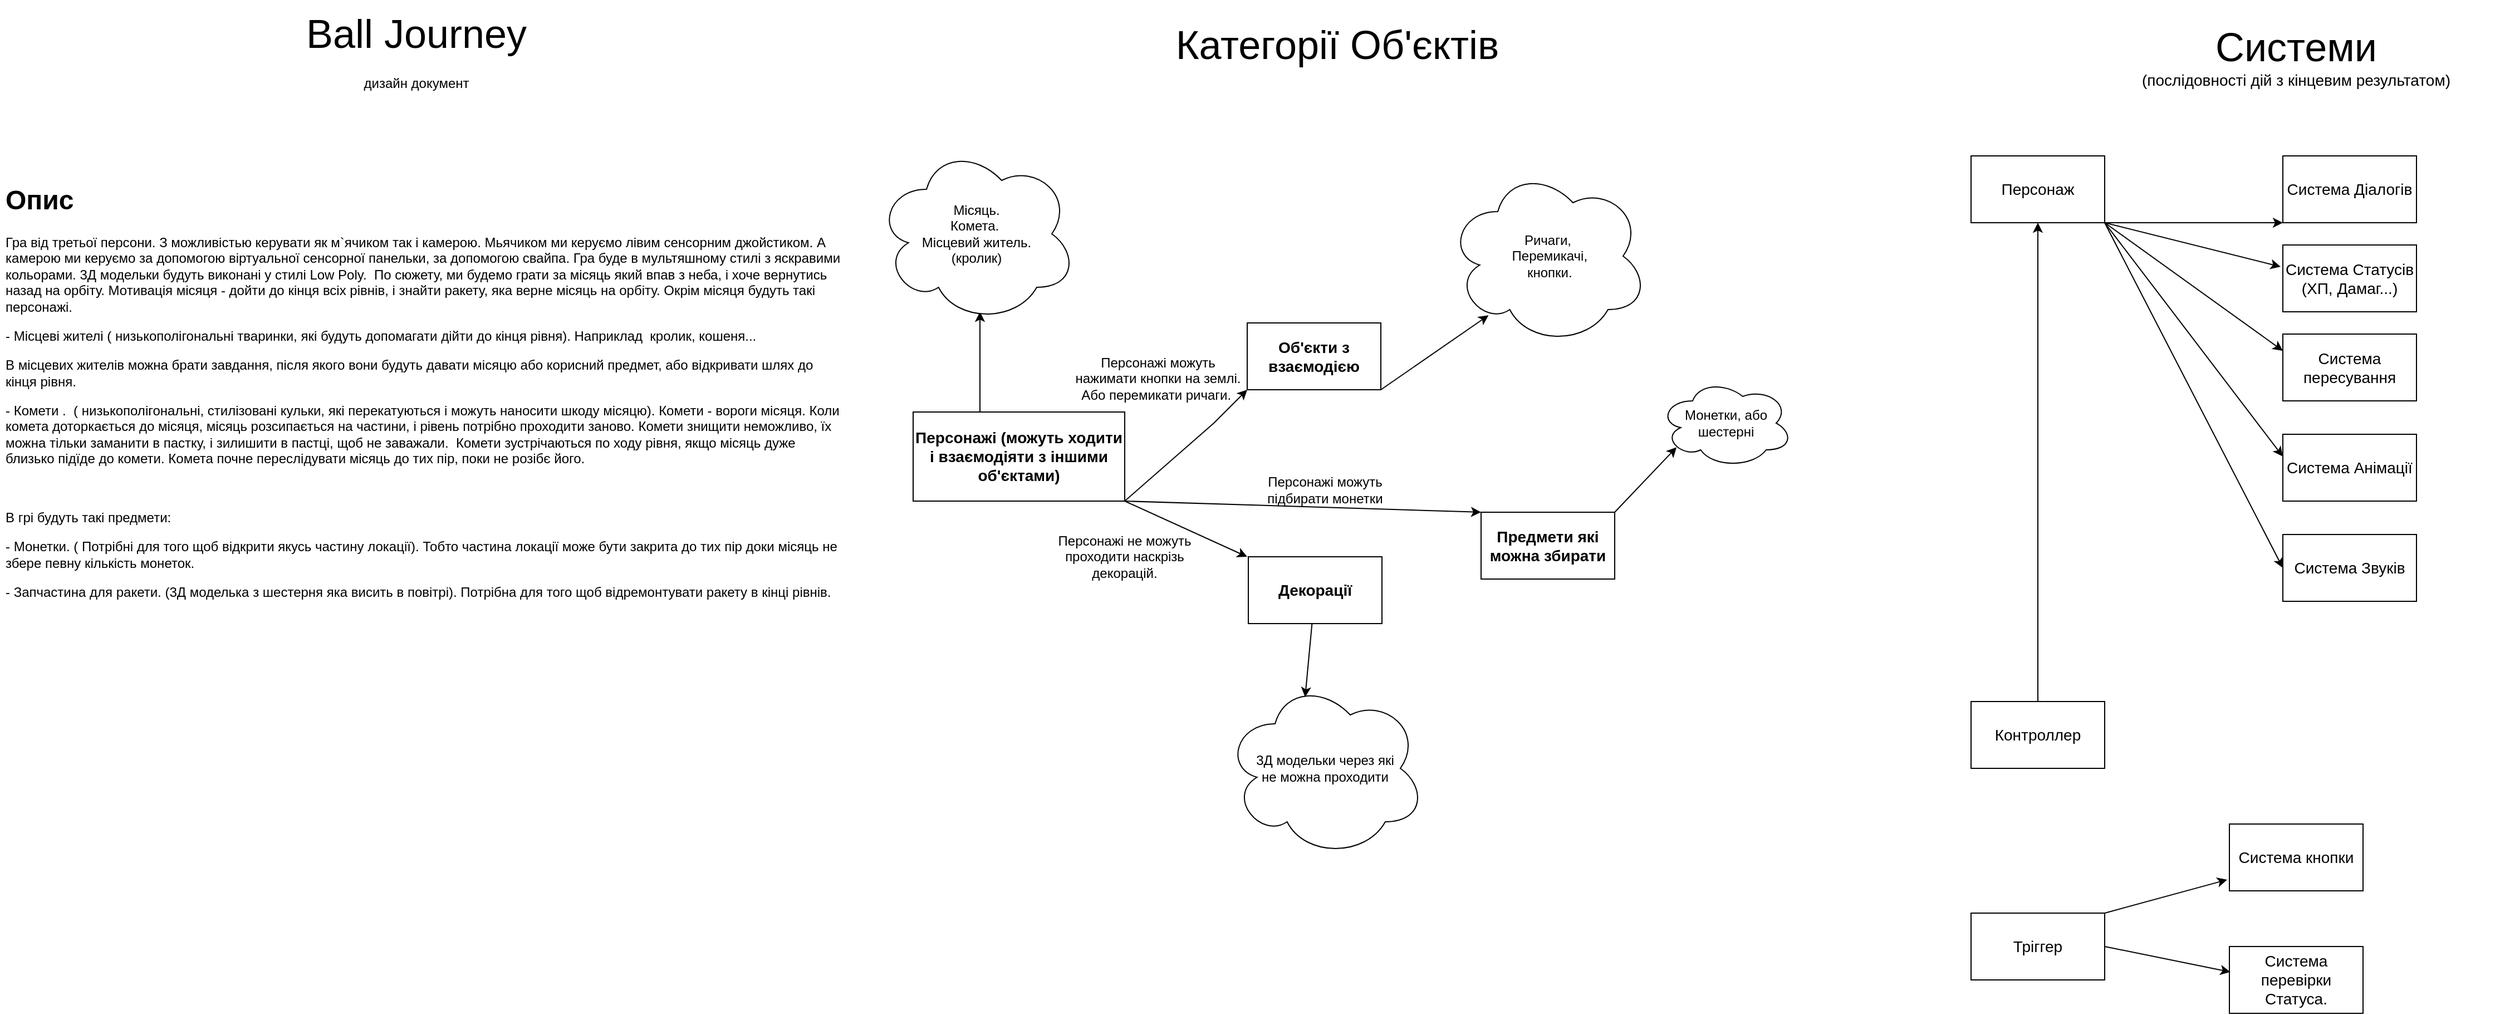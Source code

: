 <mxfile version="20.5.1" type="device" pages="2"><diagram id="SOkKu9OfP9BUcfpMtYfv" name="Основна концепція"><mxGraphModel dx="1237" dy="690" grid="1" gridSize="10" guides="1" tooltips="1" connect="1" arrows="1" fold="1" page="1" pageScale="1" pageWidth="827" pageHeight="1169" math="0" shadow="0"><root><mxCell id="0"/><mxCell id="1" parent="0"/><mxCell id="ma80nC4U53I3C6t8MB85-2" value="&lt;font style=&quot;font-size: 36px;&quot;&gt;Ball Journey&lt;/font&gt;" style="text;html=1;strokeColor=none;fillColor=none;align=center;verticalAlign=middle;whiteSpace=wrap;rounded=0;" vertex="1" parent="1"><mxGeometry x="299" y="40" width="230" height="60" as="geometry"/></mxCell><mxCell id="ma80nC4U53I3C6t8MB85-3" value="&lt;font style=&quot;font-size: 12px;&quot;&gt;дизайн документ&lt;/font&gt;" style="text;html=1;strokeColor=none;fillColor=none;align=center;verticalAlign=middle;whiteSpace=wrap;rounded=0;" vertex="1" parent="1"><mxGeometry x="324" y="100" width="180" height="30" as="geometry"/></mxCell><mxCell id="ma80nC4U53I3C6t8MB85-4" value="&lt;h1&gt;Опис&lt;/h1&gt;&lt;p&gt;Гра від третьої персони. З можливістью керувати як м`ячиком так і камерою. Мьячиком ми керуємо лівим сенсорним джойстиком. А камерою ми керуємо за допомогою віртуальної сенсорної панельки, за допомогою свайпа. Гра буде в мультяшному стилі з яскравими кольорами. 3Д модельки будуть виконані у стилі Low Poly.&amp;nbsp; По сюжету, ми будемо грати за місяць який впав з неба, і хоче вернутись назад на орбіту. Мотивація місяця - дойти до кінця всіх рівнів, і знайти ракету, яка верне місяць на орбіту. Окрім місяця будуть такі персонажі.&amp;nbsp;&lt;/p&gt;&lt;p&gt;- Місцеві жителі ( низькополігональні тваринки, які будуть допомагати дійти до кінця рівня). Наприклад&amp;nbsp; кролик, кошеня...&lt;/p&gt;&lt;p&gt;В місцевих жителів можна брати завдання, після якого вони будуть давати місяцю або корисний предмет, або відкривати шлях до кінця рівня.&amp;nbsp;&lt;/p&gt;&lt;p&gt;- Комети .&amp;nbsp; ( низькополігональні, стилізовані кульки, які перекатуються і можуть наносити шкоду місяцю). Комети - вороги місяця. Коли комета доторкається до місяця, місяць розсипається на частини, і рівень потрібно проходити заново. Комети знищити неможливо, їх можна тільки заманити в пастку, і зилишити в пастці, щоб не заважали.&amp;nbsp; Комети зустрічаються по ходу рівня, якщо місяць дуже близько підїде до комети. Комета почне переслідувати місяць до тих пір, поки не розібє його.&amp;nbsp;&lt;/p&gt;&lt;p&gt;&lt;br&gt;&lt;/p&gt;&lt;p&gt;В грі будуть такі предмети:&lt;/p&gt;&lt;p&gt;- Монетки. ( Потрібні для того щоб відкрити якусь частину локації). Тобто частина локації може бути закрита до тих пір доки місяць не збере певну кількість монеток.&amp;nbsp;&lt;/p&gt;&lt;p&gt;- Запчастина для ракети. (3Д моделька з шестерня яка висить в повітрі). Потрібна для того щоб відремонтувати ракету в кінці рівнів.&amp;nbsp;&lt;/p&gt;" style="text;html=1;strokeColor=none;fillColor=none;spacing=5;spacingTop=-20;whiteSpace=wrap;overflow=hidden;rounded=0;fontSize=12;" vertex="1" parent="1"><mxGeometry x="40" y="200" width="760" height="450" as="geometry"/></mxCell><mxCell id="ma80nC4U53I3C6t8MB85-5" value="&lt;span style=&quot;font-size: 36px;&quot;&gt;Категорії Об'єктів&lt;/span&gt;" style="text;html=1;strokeColor=none;fillColor=none;align=center;verticalAlign=middle;whiteSpace=wrap;rounded=0;" vertex="1" parent="1"><mxGeometry x="1059" y="50" width="364" height="60" as="geometry"/></mxCell><mxCell id="ma80nC4U53I3C6t8MB85-6" value="&lt;b&gt;&lt;font style=&quot;font-size: 14px;&quot;&gt;Персонажі (можуть ходити і взаємодіяти з іншими об'єктами)&lt;/font&gt;&lt;/b&gt;" style="rounded=0;whiteSpace=wrap;html=1;fontSize=12;" vertex="1" parent="1"><mxGeometry x="860" y="410" width="190" height="80" as="geometry"/></mxCell><mxCell id="ma80nC4U53I3C6t8MB85-7" value="&lt;b&gt;&lt;font style=&quot;font-size: 14px;&quot;&gt;Предмети які можна збирати&lt;/font&gt;&lt;/b&gt;" style="rounded=0;whiteSpace=wrap;html=1;fontSize=12;" vertex="1" parent="1"><mxGeometry x="1370" y="500" width="120" height="60" as="geometry"/></mxCell><mxCell id="ma80nC4U53I3C6t8MB85-8" value="" style="endArrow=classic;html=1;rounded=0;fontSize=12;entryX=0.13;entryY=0.77;entryDx=0;entryDy=0;entryPerimeter=0;" edge="1" parent="1" target="ma80nC4U53I3C6t8MB85-9"><mxGeometry width="50" height="50" relative="1" as="geometry"><mxPoint x="1490" y="500" as="sourcePoint"/><mxPoint x="1540" y="450" as="targetPoint"/></mxGeometry></mxCell><mxCell id="ma80nC4U53I3C6t8MB85-9" value="Монетки, або шестерні" style="ellipse;shape=cloud;whiteSpace=wrap;html=1;fontSize=12;" vertex="1" parent="1"><mxGeometry x="1530" y="380" width="120" height="80" as="geometry"/></mxCell><mxCell id="ma80nC4U53I3C6t8MB85-10" value="&lt;b&gt;&lt;font style=&quot;font-size: 14px;&quot;&gt;Об'єкти з взаємодією&lt;/font&gt;&lt;/b&gt;" style="rounded=0;whiteSpace=wrap;html=1;fontSize=12;" vertex="1" parent="1"><mxGeometry x="1160" y="330" width="120" height="60" as="geometry"/></mxCell><mxCell id="ma80nC4U53I3C6t8MB85-11" value="&lt;b&gt;&lt;font style=&quot;font-size: 14px;&quot;&gt;Декорації&lt;/font&gt;&lt;/b&gt;" style="rounded=0;whiteSpace=wrap;html=1;fontSize=12;" vertex="1" parent="1"><mxGeometry x="1161" y="540" width="120" height="60" as="geometry"/></mxCell><mxCell id="ma80nC4U53I3C6t8MB85-12" value="" style="endArrow=classic;html=1;rounded=0;fontSize=12;exitX=1;exitY=1;exitDx=0;exitDy=0;" edge="1" parent="1" source="ma80nC4U53I3C6t8MB85-6"><mxGeometry width="50" height="50" relative="1" as="geometry"><mxPoint x="1030" y="580" as="sourcePoint"/><mxPoint x="1160" y="540" as="targetPoint"/></mxGeometry></mxCell><mxCell id="ma80nC4U53I3C6t8MB85-13" value="Персонажі не можуть проходити наскрізь декорацій." style="text;html=1;strokeColor=none;fillColor=none;align=center;verticalAlign=middle;whiteSpace=wrap;rounded=0;fontSize=12;" vertex="1" parent="1"><mxGeometry x="970" y="500" width="160" height="80" as="geometry"/></mxCell><mxCell id="ma80nC4U53I3C6t8MB85-14" value="" style="endArrow=classic;html=1;rounded=0;fontSize=12;exitX=1;exitY=1;exitDx=0;exitDy=0;entryX=0;entryY=1;entryDx=0;entryDy=0;" edge="1" parent="1" source="ma80nC4U53I3C6t8MB85-6" target="ma80nC4U53I3C6t8MB85-10"><mxGeometry width="50" height="50" relative="1" as="geometry"><mxPoint x="1050" y="490" as="sourcePoint"/><mxPoint x="1160" y="540" as="targetPoint"/><Array as="points"><mxPoint x="1130" y="420"/></Array></mxGeometry></mxCell><mxCell id="ma80nC4U53I3C6t8MB85-15" value="Персонажі можуть нажимати кнопки на землі.&lt;br&gt;Або перемикати ричаги.&amp;nbsp;" style="text;html=1;strokeColor=none;fillColor=none;align=center;verticalAlign=middle;whiteSpace=wrap;rounded=0;fontSize=12;" vertex="1" parent="1"><mxGeometry x="1000" y="340" width="160" height="80" as="geometry"/></mxCell><mxCell id="ma80nC4U53I3C6t8MB85-16" value="Ричаги,&lt;br&gt;&amp;nbsp;Перемикачі,&lt;br&gt;&amp;nbsp;кнопки." style="ellipse;shape=cloud;whiteSpace=wrap;html=1;fontSize=12;" vertex="1" parent="1"><mxGeometry x="1340" y="190" width="180" height="160" as="geometry"/></mxCell><mxCell id="ma80nC4U53I3C6t8MB85-17" value="" style="endArrow=classic;html=1;rounded=0;fontSize=12;exitX=1;exitY=1;exitDx=0;exitDy=0;entryX=0.204;entryY=0.832;entryDx=0;entryDy=0;entryPerimeter=0;" edge="1" parent="1" source="ma80nC4U53I3C6t8MB85-10" target="ma80nC4U53I3C6t8MB85-16"><mxGeometry width="50" height="50" relative="1" as="geometry"><mxPoint x="1300" y="430" as="sourcePoint"/><mxPoint x="1350" y="380" as="targetPoint"/></mxGeometry></mxCell><mxCell id="ma80nC4U53I3C6t8MB85-18" value="" style="endArrow=classic;html=1;rounded=0;fontSize=12;" edge="1" parent="1"><mxGeometry width="50" height="50" relative="1" as="geometry"><mxPoint x="920" y="410" as="sourcePoint"/><mxPoint x="920" y="320" as="targetPoint"/></mxGeometry></mxCell><mxCell id="ma80nC4U53I3C6t8MB85-19" value="Місяць. &lt;br&gt;Комета.&amp;nbsp;&lt;br&gt;Місцевий житель.&lt;br&gt;(кролик)" style="ellipse;shape=cloud;whiteSpace=wrap;html=1;fontSize=12;" vertex="1" parent="1"><mxGeometry x="827" y="170" width="180" height="160" as="geometry"/></mxCell><mxCell id="ma80nC4U53I3C6t8MB85-21" value="3Д модельки через які&lt;br&gt;не можна проходити" style="ellipse;shape=cloud;whiteSpace=wrap;html=1;fontSize=12;" vertex="1" parent="1"><mxGeometry x="1140" y="650" width="180" height="160" as="geometry"/></mxCell><mxCell id="ma80nC4U53I3C6t8MB85-23" value="" style="endArrow=classic;html=1;rounded=0;fontSize=12;entryX=0.4;entryY=0.1;entryDx=0;entryDy=0;entryPerimeter=0;" edge="1" parent="1" source="ma80nC4U53I3C6t8MB85-11" target="ma80nC4U53I3C6t8MB85-21"><mxGeometry width="50" height="50" relative="1" as="geometry"><mxPoint x="1240" y="670" as="sourcePoint"/><mxPoint x="1290" y="620" as="targetPoint"/></mxGeometry></mxCell><mxCell id="ma80nC4U53I3C6t8MB85-25" value="" style="endArrow=classic;html=1;rounded=0;fontSize=12;exitX=1;exitY=1;exitDx=0;exitDy=0;entryX=0;entryY=0;entryDx=0;entryDy=0;" edge="1" parent="1" source="ma80nC4U53I3C6t8MB85-6" target="ma80nC4U53I3C6t8MB85-7"><mxGeometry width="50" height="50" relative="1" as="geometry"><mxPoint x="1240" y="480" as="sourcePoint"/><mxPoint x="1290" y="430" as="targetPoint"/></mxGeometry></mxCell><mxCell id="ma80nC4U53I3C6t8MB85-26" value="Персонажі можуть підбирати монетки" style="text;html=1;strokeColor=none;fillColor=none;align=center;verticalAlign=middle;whiteSpace=wrap;rounded=0;fontSize=12;" vertex="1" parent="1"><mxGeometry x="1150" y="440" width="160" height="80" as="geometry"/></mxCell><mxCell id="ma80nC4U53I3C6t8MB85-27" value="&lt;span style=&quot;font-size: 36px;&quot;&gt;Системи&lt;/span&gt;&lt;br&gt;&lt;font style=&quot;font-size: 14px;&quot;&gt;(послідовності дій з кінцевим результатом)&lt;/font&gt;" style="text;html=1;strokeColor=none;fillColor=none;align=center;verticalAlign=middle;whiteSpace=wrap;rounded=0;" vertex="1" parent="1"><mxGeometry x="1920" y="60" width="364" height="60" as="geometry"/></mxCell><mxCell id="JJqqafCvMpGLzVb-RVLX-1" value="Персонаж" style="rounded=0;whiteSpace=wrap;html=1;fontSize=14;" vertex="1" parent="1"><mxGeometry x="1810" y="180" width="120" height="60" as="geometry"/></mxCell><mxCell id="JJqqafCvMpGLzVb-RVLX-2" value="Система пересування" style="rounded=0;whiteSpace=wrap;html=1;fontSize=14;" vertex="1" parent="1"><mxGeometry x="2090" y="340" width="120" height="60" as="geometry"/></mxCell><mxCell id="JJqqafCvMpGLzVb-RVLX-3" value="Система Анімації" style="rounded=0;whiteSpace=wrap;html=1;fontSize=14;" vertex="1" parent="1"><mxGeometry x="2090" y="430" width="120" height="60" as="geometry"/></mxCell><mxCell id="JJqqafCvMpGLzVb-RVLX-4" value="Система Звуків" style="rounded=0;whiteSpace=wrap;html=1;fontSize=14;" vertex="1" parent="1"><mxGeometry x="2090" y="520" width="120" height="60" as="geometry"/></mxCell><mxCell id="JJqqafCvMpGLzVb-RVLX-5" value="Система Статусів&lt;br&gt;(ХП, Дамаг...)" style="rounded=0;whiteSpace=wrap;html=1;fontSize=14;" vertex="1" parent="1"><mxGeometry x="2090" y="260" width="120" height="60" as="geometry"/></mxCell><mxCell id="JJqqafCvMpGLzVb-RVLX-6" value="Система Діалогів" style="rounded=0;whiteSpace=wrap;html=1;fontSize=14;" vertex="1" parent="1"><mxGeometry x="2090" y="180" width="120" height="60" as="geometry"/></mxCell><mxCell id="JJqqafCvMpGLzVb-RVLX-7" value="" style="endArrow=classic;html=1;rounded=0;fontSize=14;entryX=0;entryY=1;entryDx=0;entryDy=0;" edge="1" parent="1" target="JJqqafCvMpGLzVb-RVLX-6"><mxGeometry width="50" height="50" relative="1" as="geometry"><mxPoint x="1930" y="240" as="sourcePoint"/><mxPoint x="1980" y="190" as="targetPoint"/></mxGeometry></mxCell><mxCell id="JJqqafCvMpGLzVb-RVLX-8" value="" style="endArrow=classic;html=1;rounded=0;fontSize=14;entryX=-0.017;entryY=0.325;entryDx=0;entryDy=0;entryPerimeter=0;" edge="1" parent="1" target="JJqqafCvMpGLzVb-RVLX-5"><mxGeometry width="50" height="50" relative="1" as="geometry"><mxPoint x="1930" y="240" as="sourcePoint"/><mxPoint x="2070" y="269.75" as="targetPoint"/></mxGeometry></mxCell><mxCell id="JJqqafCvMpGLzVb-RVLX-9" value="" style="endArrow=classic;html=1;rounded=0;fontSize=14;entryX=0;entryY=0.25;entryDx=0;entryDy=0;" edge="1" parent="1" target="JJqqafCvMpGLzVb-RVLX-2"><mxGeometry width="50" height="50" relative="1" as="geometry"><mxPoint x="1930" y="240" as="sourcePoint"/><mxPoint x="2090" y="369.5" as="targetPoint"/></mxGeometry></mxCell><mxCell id="JJqqafCvMpGLzVb-RVLX-10" value="" style="endArrow=classic;html=1;rounded=0;fontSize=14;entryX=0;entryY=0.333;entryDx=0;entryDy=0;entryPerimeter=0;" edge="1" parent="1" target="JJqqafCvMpGLzVb-RVLX-3"><mxGeometry width="50" height="50" relative="1" as="geometry"><mxPoint x="1930" y="240" as="sourcePoint"/><mxPoint x="2068" y="455" as="targetPoint"/></mxGeometry></mxCell><mxCell id="JJqqafCvMpGLzVb-RVLX-11" value="" style="endArrow=classic;html=1;rounded=0;fontSize=14;entryX=0;entryY=0.5;entryDx=0;entryDy=0;exitX=1;exitY=1;exitDx=0;exitDy=0;" edge="1" parent="1" source="JJqqafCvMpGLzVb-RVLX-1" target="JJqqafCvMpGLzVb-RVLX-4"><mxGeometry width="50" height="50" relative="1" as="geometry"><mxPoint x="1908" y="350.02" as="sourcePoint"/><mxPoint x="2068" y="560" as="targetPoint"/></mxGeometry></mxCell><mxCell id="JJqqafCvMpGLzVb-RVLX-13" style="edgeStyle=orthogonalEdgeStyle;rounded=0;orthogonalLoop=1;jettySize=auto;html=1;entryX=0.5;entryY=1;entryDx=0;entryDy=0;fontSize=14;" edge="1" parent="1" source="JJqqafCvMpGLzVb-RVLX-12" target="JJqqafCvMpGLzVb-RVLX-1"><mxGeometry relative="1" as="geometry"/></mxCell><mxCell id="JJqqafCvMpGLzVb-RVLX-12" value="Контроллер" style="rounded=0;whiteSpace=wrap;html=1;fontSize=14;" vertex="1" parent="1"><mxGeometry x="1810" y="670" width="120" height="60" as="geometry"/></mxCell><mxCell id="JJqqafCvMpGLzVb-RVLX-14" value="Тріггер" style="rounded=0;whiteSpace=wrap;html=1;fontSize=14;" vertex="1" parent="1"><mxGeometry x="1810" y="860" width="120" height="60" as="geometry"/></mxCell><mxCell id="JJqqafCvMpGLzVb-RVLX-16" value="" style="endArrow=classic;html=1;rounded=0;fontSize=14;exitX=1;exitY=0;exitDx=0;exitDy=0;" edge="1" parent="1" source="JJqqafCvMpGLzVb-RVLX-14"><mxGeometry width="50" height="50" relative="1" as="geometry"><mxPoint x="1970" y="850" as="sourcePoint"/><mxPoint x="2040" y="830" as="targetPoint"/></mxGeometry></mxCell><mxCell id="JJqqafCvMpGLzVb-RVLX-17" value="Система кнопки" style="rounded=0;whiteSpace=wrap;html=1;fontSize=14;" vertex="1" parent="1"><mxGeometry x="2042" y="780" width="120" height="60" as="geometry"/></mxCell><mxCell id="JJqqafCvMpGLzVb-RVLX-18" value="Система перевірки Статуса." style="rounded=0;whiteSpace=wrap;html=1;fontSize=14;" vertex="1" parent="1"><mxGeometry x="2042" y="890" width="120" height="60" as="geometry"/></mxCell><mxCell id="JJqqafCvMpGLzVb-RVLX-20" value="" style="endArrow=classic;html=1;rounded=0;fontSize=14;exitX=1;exitY=0.5;exitDx=0;exitDy=0;entryX=0.007;entryY=0.382;entryDx=0;entryDy=0;entryPerimeter=0;" edge="1" parent="1" source="JJqqafCvMpGLzVb-RVLX-14" target="JJqqafCvMpGLzVb-RVLX-18"><mxGeometry width="50" height="50" relative="1" as="geometry"><mxPoint x="1940.0" y="870.0" as="sourcePoint"/><mxPoint x="2050.0" y="840.0" as="targetPoint"/></mxGeometry></mxCell></root></mxGraphModel></diagram><diagram id="crGVUpW9svEn47RRjFnn" name="Опис Систем"><mxGraphModel dx="1689" dy="481" grid="1" gridSize="10" guides="1" tooltips="1" connect="1" arrows="1" fold="1" page="1" pageScale="1" pageWidth="827" pageHeight="1169" math="0" shadow="0"><root><mxCell id="0"/><mxCell id="1" parent="0"/><mxCell id="2p9kqnech-AprWU1pT0R-1" value="&lt;font style=&quot;font-size: 36px;&quot;&gt;Персонаж&lt;/font&gt;" style="text;html=1;strokeColor=none;fillColor=none;align=center;verticalAlign=middle;whiteSpace=wrap;rounded=0;fontSize=14;" vertex="1" parent="1"><mxGeometry x="274" y="40" width="280" height="30" as="geometry"/></mxCell><mxCell id="-302mzdmENSMUm0q-dD3-1" value="&lt;font style=&quot;font-size: 14px;&quot;&gt;Посилання :&lt;/font&gt;" style="text;html=1;strokeColor=none;fillColor=none;align=center;verticalAlign=middle;whiteSpace=wrap;rounded=0;fontSize=36;" vertex="1" parent="1"><mxGeometry x="50" y="110" width="120" height="30" as="geometry"/></mxCell><mxCell id="-302mzdmENSMUm0q-dD3-2" value="&lt;font style=&quot;font-size: 14px;&quot;&gt;Система&amp;nbsp; Діалогів&lt;/font&gt;" style="text;html=1;strokeColor=none;fillColor=none;align=center;verticalAlign=middle;whiteSpace=wrap;rounded=0;fontSize=36;" vertex="1" parent="1"><mxGeometry x="50" y="160" width="120" height="30" as="geometry"/></mxCell><mxCell id="Xk8V4xIUuKN24MHbUqpX-1" value="&lt;font style=&quot;font-size: 14px;&quot;&gt;Система&amp;nbsp; Звуків&lt;/font&gt;" style="text;html=1;strokeColor=none;fillColor=none;align=center;verticalAlign=middle;whiteSpace=wrap;rounded=0;fontSize=36;" vertex="1" parent="1"><mxGeometry x="50" y="190" width="120" height="30" as="geometry"/></mxCell><mxCell id="Xk8V4xIUuKN24MHbUqpX-2" value="&lt;font style=&quot;font-size: 14px;&quot;&gt;Система&amp;nbsp; Анімацій&lt;/font&gt;" style="text;html=1;strokeColor=none;fillColor=none;align=center;verticalAlign=middle;whiteSpace=wrap;rounded=0;fontSize=36;" vertex="1" parent="1"><mxGeometry x="25" y="220" width="170" height="30" as="geometry"/></mxCell><mxCell id="Xk8V4xIUuKN24MHbUqpX-3" value="&lt;font style=&quot;font-size: 14px;&quot;&gt;Система&amp;nbsp; Пересування&lt;/font&gt;" style="text;html=1;strokeColor=none;fillColor=none;align=center;verticalAlign=middle;whiteSpace=wrap;rounded=0;fontSize=36;" vertex="1" parent="1"><mxGeometry x="25" y="250" width="170" height="30" as="geometry"/></mxCell><mxCell id="Xk8V4xIUuKN24MHbUqpX-4" style="edgeStyle=orthogonalEdgeStyle;rounded=0;orthogonalLoop=1;jettySize=auto;html=1;exitX=0.5;exitY=1;exitDx=0;exitDy=0;fontSize=14;" edge="1" parent="1" source="Xk8V4xIUuKN24MHbUqpX-2" target="Xk8V4xIUuKN24MHbUqpX-2"><mxGeometry relative="1" as="geometry"/></mxCell><mxCell id="Xk8V4xIUuKN24MHbUqpX-6" value="&lt;font style=&quot;font-size: 14px;&quot;&gt;Система&amp;nbsp; Статусів&lt;/font&gt;" style="text;html=1;strokeColor=none;fillColor=none;align=center;verticalAlign=middle;whiteSpace=wrap;rounded=0;fontSize=36;" vertex="1" parent="1"><mxGeometry x="25" y="280" width="170" height="30" as="geometry"/></mxCell><mxCell id="W9fZRA2r0fQ0BbYu8Syj-1" value="&lt;font style=&quot;font-size: 14px;&quot;&gt;Система&amp;nbsp; Перевірки Землі&lt;/font&gt;" style="text;html=1;strokeColor=none;fillColor=none;align=center;verticalAlign=middle;whiteSpace=wrap;rounded=0;fontSize=36;" vertex="1" parent="1"><mxGeometry x="25" y="310" width="185" height="30" as="geometry"/></mxCell><mxCell id="W9fZRA2r0fQ0BbYu8Syj-2" value="&lt;font style=&quot;font-size: 36px;&quot;&gt;Функціонал&lt;/font&gt;" style="text;html=1;strokeColor=none;fillColor=none;align=center;verticalAlign=middle;whiteSpace=wrap;rounded=0;fontSize=14;" vertex="1" parent="1"><mxGeometry x="274" y="430" width="280" height="30" as="geometry"/></mxCell><mxCell id="W9fZRA2r0fQ0BbYu8Syj-3" value="&lt;font style=&quot;font-size: 36px;&quot;&gt;Контроллер&lt;/font&gt;" style="text;html=1;strokeColor=none;fillColor=none;align=center;verticalAlign=middle;whiteSpace=wrap;rounded=0;fontSize=14;" vertex="1" parent="1"><mxGeometry x="-580" y="40" width="280" height="30" as="geometry"/></mxCell><mxCell id="W9fZRA2r0fQ0BbYu8Syj-4" value="Система контролю над персонажем" style="text;html=1;strokeColor=none;fillColor=none;align=center;verticalAlign=middle;whiteSpace=wrap;rounded=0;fontSize=14;" vertex="1" parent="1"><mxGeometry x="-580" y="80" width="253" height="30" as="geometry"/></mxCell><mxCell id="W9fZRA2r0fQ0BbYu8Syj-5" value="&lt;font style=&quot;font-size: 14px;&quot;&gt;Посилання :&lt;/font&gt;" style="text;html=1;strokeColor=none;fillColor=none;align=center;verticalAlign=middle;whiteSpace=wrap;rounded=0;fontSize=36;" vertex="1" parent="1"><mxGeometry x="-790" y="150" width="120" height="30" as="geometry"/></mxCell><mxCell id="W9fZRA2r0fQ0BbYu8Syj-6" value="&lt;font style=&quot;font-size: 14px;&quot;&gt;Система Персонаж&lt;/font&gt;" style="text;html=1;strokeColor=none;fillColor=none;align=center;verticalAlign=middle;whiteSpace=wrap;rounded=0;fontSize=36;" vertex="1" parent="1"><mxGeometry x="-790" y="200" width="180" height="30" as="geometry"/></mxCell><mxCell id="W9fZRA2r0fQ0BbYu8Syj-8" value="&lt;font style=&quot;font-size: 36px;&quot;&gt;АІ Контроллер&lt;/font&gt;" style="text;html=1;strokeColor=none;fillColor=none;align=center;verticalAlign=middle;whiteSpace=wrap;rounded=0;fontSize=14;" vertex="1" parent="1"><mxGeometry x="-580" y="280" width="280" height="30" as="geometry"/></mxCell><mxCell id="W9fZRA2r0fQ0BbYu8Syj-9" value="Персонажем керує бот (компьютер)" style="text;html=1;strokeColor=none;fillColor=none;align=center;verticalAlign=middle;whiteSpace=wrap;rounded=0;fontSize=14;" vertex="1" parent="1"><mxGeometry x="-566.5" y="320" width="253" height="30" as="geometry"/></mxCell><mxCell id="W9fZRA2r0fQ0BbYu8Syj-10" value="&lt;font style=&quot;font-size: 36px;&quot;&gt;Player Контроллер&lt;/font&gt;" style="text;html=1;strokeColor=none;fillColor=none;align=center;verticalAlign=middle;whiteSpace=wrap;rounded=0;fontSize=14;" vertex="1" parent="1"><mxGeometry x="-620" y="590" width="383.5" height="30" as="geometry"/></mxCell><mxCell id="W9fZRA2r0fQ0BbYu8Syj-11" value="Персонажем керує гравець" style="text;html=1;strokeColor=none;fillColor=none;align=center;verticalAlign=middle;whiteSpace=wrap;rounded=0;fontSize=14;" vertex="1" parent="1"><mxGeometry x="-580" y="630" width="253" height="30" as="geometry"/></mxCell><mxCell id="W9fZRA2r0fQ0BbYu8Syj-12" value="&lt;font style=&quot;font-size: 14px;&quot;&gt;Посилання :&lt;/font&gt;" style="text;html=1;strokeColor=none;fillColor=none;align=center;verticalAlign=middle;whiteSpace=wrap;rounded=0;fontSize=36;" vertex="1" parent="1"><mxGeometry x="-800" y="720" width="120" height="30" as="geometry"/></mxCell><mxCell id="W9fZRA2r0fQ0BbYu8Syj-13" value="&lt;font style=&quot;font-size: 14px;&quot;&gt;Система Зчитування сигналів з ігрових пристроїв&lt;/font&gt;" style="text;html=1;strokeColor=none;fillColor=none;align=center;verticalAlign=middle;whiteSpace=wrap;rounded=0;fontSize=36;" vertex="1" parent="1"><mxGeometry x="-816.5" y="780" width="250" height="80" as="geometry"/></mxCell><mxCell id="W9fZRA2r0fQ0BbYu8Syj-14" value="&lt;font style=&quot;font-size: 36px;&quot;&gt;Функціонал&lt;/font&gt;" style="text;html=1;strokeColor=none;fillColor=none;align=center;verticalAlign=middle;whiteSpace=wrap;rounded=0;fontSize=14;" vertex="1" parent="1"><mxGeometry x="-580" y="880" width="280" height="30" as="geometry"/></mxCell><mxCell id="W9fZRA2r0fQ0BbYu8Syj-17" style="edgeStyle=orthogonalEdgeStyle;rounded=0;orthogonalLoop=1;jettySize=auto;html=1;entryX=0.497;entryY=-0.044;entryDx=0;entryDy=0;entryPerimeter=0;fontSize=14;" edge="1" parent="1" source="W9fZRA2r0fQ0BbYu8Syj-15" target="W9fZRA2r0fQ0BbYu8Syj-16"><mxGeometry relative="1" as="geometry"/></mxCell><mxCell id="W9fZRA2r0fQ0BbYu8Syj-15" value="Функція (Апдейт)&amp;nbsp;" style="rounded=0;whiteSpace=wrap;html=1;fontSize=14;" vertex="1" parent="1"><mxGeometry x="-780" y="930" width="120" height="60" as="geometry"/></mxCell><mxCell id="W9fZRA2r0fQ0BbYu8Syj-19" style="edgeStyle=orthogonalEdgeStyle;rounded=0;orthogonalLoop=1;jettySize=auto;html=1;fontSize=14;" edge="1" parent="1" source="W9fZRA2r0fQ0BbYu8Syj-16" target="W9fZRA2r0fQ0BbYu8Syj-18"><mxGeometry relative="1" as="geometry"/></mxCell><mxCell id="W9fZRA2r0fQ0BbYu8Syj-16" value="0. Зчитуємо сигнали з ігрових пристроїв." style="rounded=1;whiteSpace=wrap;html=1;fontSize=14;" vertex="1" parent="1"><mxGeometry x="-780" y="1030" width="120" height="60" as="geometry"/></mxCell><mxCell id="W9fZRA2r0fQ0BbYu8Syj-21" style="edgeStyle=orthogonalEdgeStyle;rounded=0;orthogonalLoop=1;jettySize=auto;html=1;fontSize=14;" edge="1" parent="1" source="W9fZRA2r0fQ0BbYu8Syj-18" target="W9fZRA2r0fQ0BbYu8Syj-20"><mxGeometry relative="1" as="geometry"/></mxCell><mxCell id="W9fZRA2r0fQ0BbYu8Syj-18" value="1. Передаємо сигнал на персонажа.&amp;nbsp;" style="rounded=1;whiteSpace=wrap;html=1;fontSize=14;" vertex="1" parent="1"><mxGeometry x="-780" y="1130" width="120" height="60" as="geometry"/></mxCell><mxCell id="W9fZRA2r0fQ0BbYu8Syj-22" style="edgeStyle=orthogonalEdgeStyle;rounded=0;orthogonalLoop=1;jettySize=auto;html=1;fontSize=14;" edge="1" parent="1" source="W9fZRA2r0fQ0BbYu8Syj-20"><mxGeometry relative="1" as="geometry"><mxPoint x="-720" y="1390" as="targetPoint"/></mxGeometry></mxCell><mxCell id="W9fZRA2r0fQ0BbYu8Syj-20" value="2. Персонаж передає сигнал на систему руху." style="rounded=1;whiteSpace=wrap;html=1;fontSize=14;" vertex="1" parent="1"><mxGeometry x="-780" y="1240" width="120" height="60" as="geometry"/></mxCell><mxCell id="W9fZRA2r0fQ0BbYu8Syj-33" style="edgeStyle=orthogonalEdgeStyle;rounded=0;orthogonalLoop=1;jettySize=auto;html=1;entryX=0.5;entryY=0;entryDx=0;entryDy=0;fontSize=14;" edge="1" parent="1" source="W9fZRA2r0fQ0BbYu8Syj-24" target="W9fZRA2r0fQ0BbYu8Syj-32"><mxGeometry relative="1" as="geometry"/></mxCell><mxCell id="W9fZRA2r0fQ0BbYu8Syj-24" value="3. Персонаж рухається&lt;br&gt;(якщо є така можливість)." style="rounded=1;whiteSpace=wrap;html=1;fontSize=14;" vertex="1" parent="1"><mxGeometry x="-807.5" y="1390" width="175" height="60" as="geometry"/></mxCell><mxCell id="W9fZRA2r0fQ0BbYu8Syj-27" value="&lt;font style=&quot;font-size: 36px;&quot;&gt;Пересування&lt;/font&gt;" style="text;html=1;strokeColor=none;fillColor=none;align=center;verticalAlign=middle;whiteSpace=wrap;rounded=0;fontSize=14;" vertex="1" parent="1"><mxGeometry x="1150" y="50" width="280" height="30" as="geometry"/></mxCell><mxCell id="W9fZRA2r0fQ0BbYu8Syj-28" value="&lt;font style=&quot;font-size: 14px;&quot;&gt;Посилання :&lt;/font&gt;" style="text;html=1;strokeColor=none;fillColor=none;align=center;verticalAlign=middle;whiteSpace=wrap;rounded=0;fontSize=36;" vertex="1" parent="1"><mxGeometry x="860" y="140" width="120" height="30" as="geometry"/></mxCell><mxCell id="W9fZRA2r0fQ0BbYu8Syj-29" value="&lt;font style=&quot;font-size: 14px;&quot;&gt;Швидкість пересування&lt;/font&gt;" style="text;html=1;strokeColor=none;fillColor=none;align=center;verticalAlign=middle;whiteSpace=wrap;rounded=0;fontSize=36;" vertex="1" parent="1"><mxGeometry x="860" y="180" width="190" height="30" as="geometry"/></mxCell><mxCell id="W9fZRA2r0fQ0BbYu8Syj-30" value="&lt;font style=&quot;font-size: 14px;&quot;&gt;Силою Прижка&lt;/font&gt;" style="text;html=1;strokeColor=none;fillColor=none;align=center;verticalAlign=middle;whiteSpace=wrap;rounded=0;fontSize=36;" vertex="1" parent="1"><mxGeometry x="840" y="220" width="190" height="30" as="geometry"/></mxCell><mxCell id="W9fZRA2r0fQ0BbYu8Syj-31" value="&lt;font style=&quot;font-size: 14px;&quot;&gt;Система&amp;nbsp; Камери&lt;/font&gt;" style="text;html=1;strokeColor=none;fillColor=none;align=center;verticalAlign=middle;whiteSpace=wrap;rounded=0;fontSize=36;" vertex="1" parent="1"><mxGeometry x="17.5" y="340" width="185" height="30" as="geometry"/></mxCell><mxCell id="W9fZRA2r0fQ0BbYu8Syj-32" value="4. Камера пересувається." style="rounded=1;whiteSpace=wrap;html=1;fontSize=14;" vertex="1" parent="1"><mxGeometry x="-807.5" y="1490" width="175" height="60" as="geometry"/></mxCell></root></mxGraphModel></diagram></mxfile>